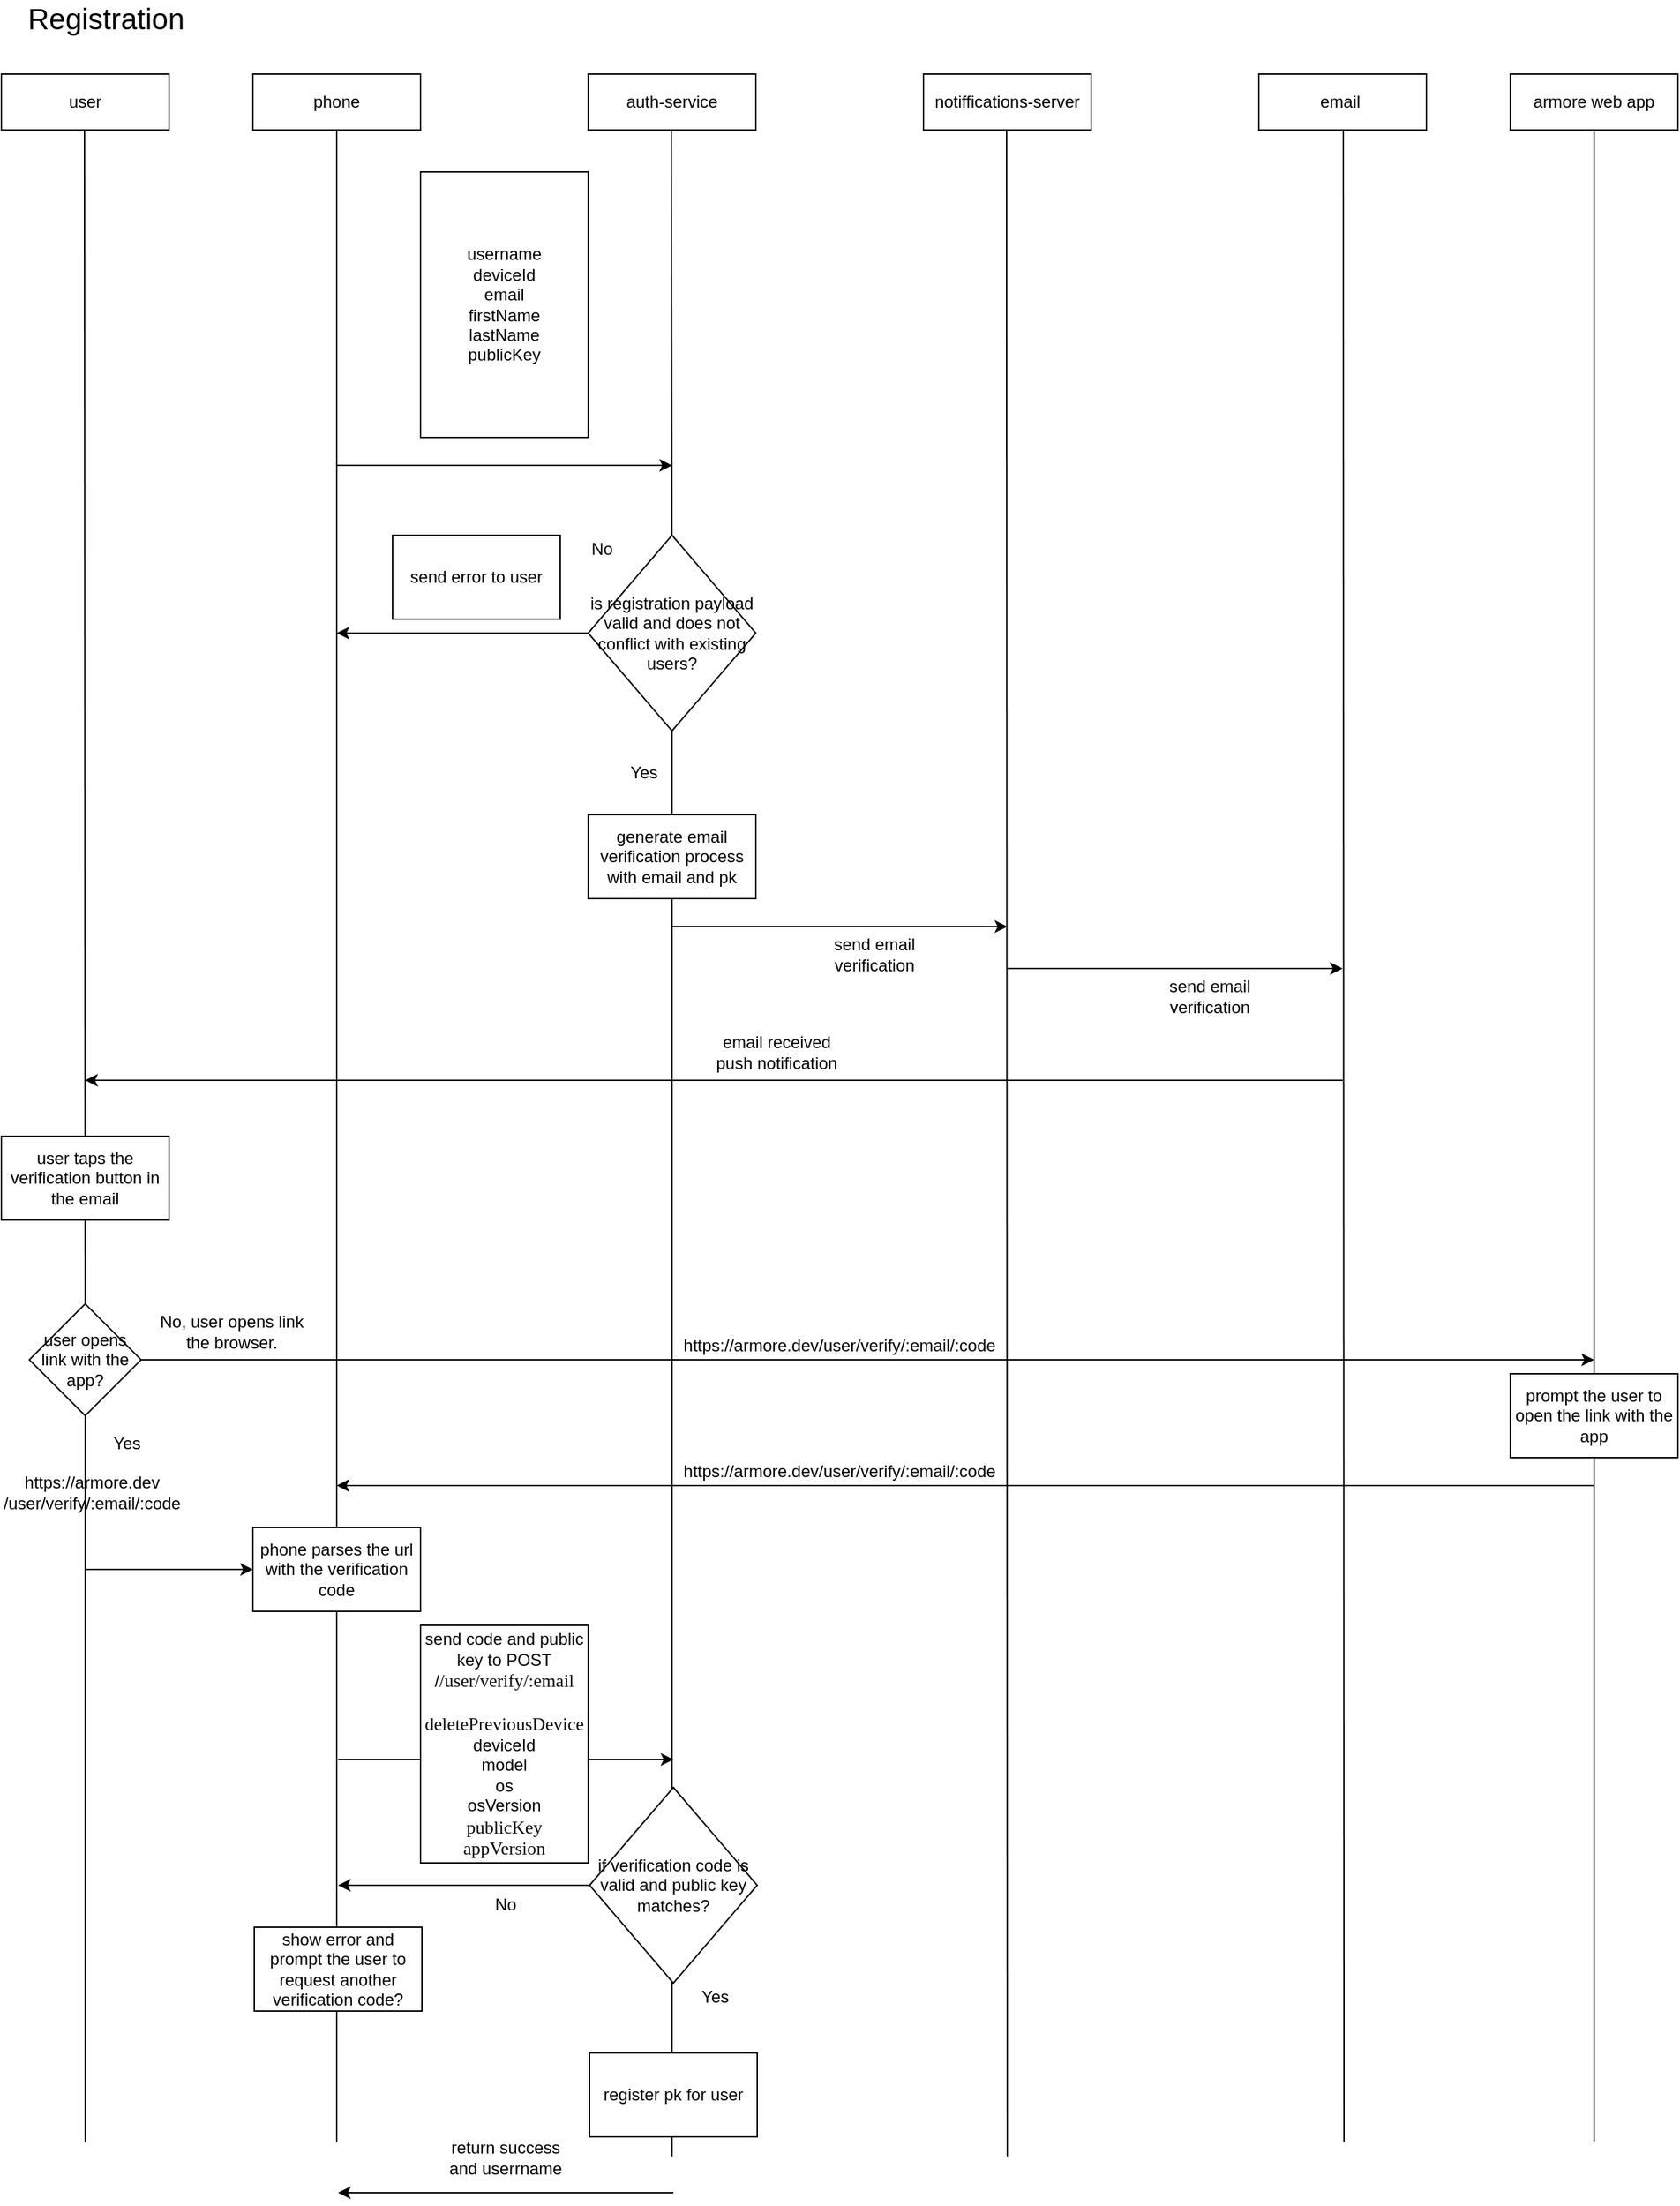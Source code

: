 <mxfile version="12.6.5" type="device"><diagram id="2JE9hKx_lzKbLjNVvj0L" name="Page-1"><mxGraphModel dx="1422" dy="843" grid="1" gridSize="10" guides="1" tooltips="1" connect="1" arrows="1" fold="1" page="1" pageScale="1" pageWidth="850" pageHeight="1100" background="#ffffff" math="0" shadow="0"><root><mxCell id="0"/><mxCell id="1" parent="0"/><mxCell id="v4FWfGlO93V1coNJecAn-1" value="phone" style="rounded=0;whiteSpace=wrap;html=1;" parent="1" vertex="1"><mxGeometry x="210" y="80" width="120" height="40" as="geometry"/></mxCell><mxCell id="v4FWfGlO93V1coNJecAn-2" value="auth-service" style="rounded=0;whiteSpace=wrap;html=1;" parent="1" vertex="1"><mxGeometry x="450" y="80" width="120" height="40" as="geometry"/></mxCell><mxCell id="v4FWfGlO93V1coNJecAn-3" value="notiffications-server" style="rounded=0;whiteSpace=wrap;html=1;" parent="1" vertex="1"><mxGeometry x="690" y="80" width="120" height="40" as="geometry"/></mxCell><mxCell id="v4FWfGlO93V1coNJecAn-4" value="" style="endArrow=none;html=1;entryX=0.5;entryY=1;entryDx=0;entryDy=0;" parent="1" source="v4FWfGlO93V1coNJecAn-30" target="v4FWfGlO93V1coNJecAn-1" edge="1"><mxGeometry width="50" height="50" relative="1" as="geometry"><mxPoint x="270" y="1240" as="sourcePoint"/><mxPoint x="260" y="140" as="targetPoint"/></mxGeometry></mxCell><mxCell id="v4FWfGlO93V1coNJecAn-5" value="" style="endArrow=none;html=1;entryX=0.5;entryY=1;entryDx=0;entryDy=0;" parent="1" source="v4FWfGlO93V1coNJecAn-10" edge="1"><mxGeometry width="50" height="50" relative="1" as="geometry"><mxPoint x="509.5" y="790" as="sourcePoint"/><mxPoint x="509.5" y="120" as="targetPoint"/></mxGeometry></mxCell><mxCell id="v4FWfGlO93V1coNJecAn-6" value="" style="endArrow=none;html=1;entryX=0.5;entryY=1;entryDx=0;entryDy=0;" parent="1" edge="1"><mxGeometry width="50" height="50" relative="1" as="geometry"><mxPoint x="750" y="1570" as="sourcePoint"/><mxPoint x="749.5" y="120" as="targetPoint"/></mxGeometry></mxCell><mxCell id="v4FWfGlO93V1coNJecAn-7" value="&lt;font style=&quot;font-size: 21px&quot;&gt;Registration&lt;/font&gt;" style="text;html=1;strokeColor=none;fillColor=none;align=center;verticalAlign=middle;whiteSpace=wrap;rounded=0;" parent="1" vertex="1"><mxGeometry x="50" y="30" width="110" height="20" as="geometry"/></mxCell><mxCell id="v4FWfGlO93V1coNJecAn-8" value="username&lt;br&gt;deviceId&lt;br&gt;email&lt;br&gt;firstName&lt;br&gt;lastName&lt;br&gt;publicKey" style="rounded=0;whiteSpace=wrap;html=1;" parent="1" vertex="1"><mxGeometry x="330" y="150" width="120" height="190" as="geometry"/></mxCell><mxCell id="v4FWfGlO93V1coNJecAn-9" value="" style="endArrow=classic;html=1;" parent="1" edge="1"><mxGeometry width="50" height="50" relative="1" as="geometry"><mxPoint x="270" y="360" as="sourcePoint"/><mxPoint x="510" y="360" as="targetPoint"/></mxGeometry></mxCell><mxCell id="v4FWfGlO93V1coNJecAn-10" value="is registration payload valid and does not conflict with existing users?" style="rhombus;whiteSpace=wrap;html=1;" parent="1" vertex="1"><mxGeometry x="450" y="410" width="120" height="140" as="geometry"/></mxCell><mxCell id="v4FWfGlO93V1coNJecAn-11" value="" style="endArrow=none;html=1;entryX=0.5;entryY=1;entryDx=0;entryDy=0;" parent="1" target="v4FWfGlO93V1coNJecAn-10" edge="1"><mxGeometry width="50" height="50" relative="1" as="geometry"><mxPoint x="510" y="1570" as="sourcePoint"/><mxPoint x="509.5" y="120" as="targetPoint"/></mxGeometry></mxCell><mxCell id="v4FWfGlO93V1coNJecAn-12" value="" style="endArrow=classic;html=1;exitX=0;exitY=0.5;exitDx=0;exitDy=0;" parent="1" source="v4FWfGlO93V1coNJecAn-10" edge="1"><mxGeometry width="50" height="50" relative="1" as="geometry"><mxPoint x="180" y="860" as="sourcePoint"/><mxPoint x="270" y="480" as="targetPoint"/></mxGeometry></mxCell><mxCell id="v4FWfGlO93V1coNJecAn-13" value="send error to user" style="rounded=0;whiteSpace=wrap;html=1;" parent="1" vertex="1"><mxGeometry x="310" y="410" width="120" height="60" as="geometry"/></mxCell><mxCell id="v4FWfGlO93V1coNJecAn-14" value="No" style="text;html=1;strokeColor=none;fillColor=none;align=center;verticalAlign=middle;whiteSpace=wrap;rounded=0;" parent="1" vertex="1"><mxGeometry x="440" y="410" width="40" height="20" as="geometry"/></mxCell><mxCell id="v4FWfGlO93V1coNJecAn-17" value="Yes" style="text;html=1;strokeColor=none;fillColor=none;align=center;verticalAlign=middle;whiteSpace=wrap;rounded=0;" parent="1" vertex="1"><mxGeometry x="470" y="570" width="40" height="20" as="geometry"/></mxCell><mxCell id="v4FWfGlO93V1coNJecAn-18" value="" style="endArrow=classic;html=1;" parent="1" edge="1"><mxGeometry width="50" height="50" relative="1" as="geometry"><mxPoint x="510" y="690" as="sourcePoint"/><mxPoint x="750" y="690" as="targetPoint"/></mxGeometry></mxCell><mxCell id="v4FWfGlO93V1coNJecAn-19" value="generate email verification process with email and pk" style="rounded=0;whiteSpace=wrap;html=1;" parent="1" vertex="1"><mxGeometry x="450" y="610" width="120" height="60" as="geometry"/></mxCell><mxCell id="v4FWfGlO93V1coNJecAn-20" value="send email verification" style="text;html=1;strokeColor=none;fillColor=none;align=center;verticalAlign=middle;whiteSpace=wrap;rounded=0;" parent="1" vertex="1"><mxGeometry x="610" y="700" width="90" height="20" as="geometry"/></mxCell><mxCell id="v4FWfGlO93V1coNJecAn-21" value="email&amp;nbsp;" style="rounded=0;whiteSpace=wrap;html=1;" parent="1" vertex="1"><mxGeometry x="930" y="80" width="120" height="40" as="geometry"/></mxCell><mxCell id="v4FWfGlO93V1coNJecAn-22" value="" style="endArrow=none;html=1;entryX=0.5;entryY=1;entryDx=0;entryDy=0;" parent="1" edge="1"><mxGeometry width="50" height="50" relative="1" as="geometry"><mxPoint x="991" y="1560" as="sourcePoint"/><mxPoint x="990.5" y="120" as="targetPoint"/></mxGeometry></mxCell><mxCell id="v4FWfGlO93V1coNJecAn-23" value="user" style="rounded=0;whiteSpace=wrap;html=1;" parent="1" vertex="1"><mxGeometry x="30" y="80" width="120" height="40" as="geometry"/></mxCell><mxCell id="v4FWfGlO93V1coNJecAn-24" value="" style="endArrow=none;html=1;entryX=0.5;entryY=1;entryDx=0;entryDy=0;" parent="1" source="v4FWfGlO93V1coNJecAn-32" edge="1"><mxGeometry width="50" height="50" relative="1" as="geometry"><mxPoint x="90" y="1240" as="sourcePoint"/><mxPoint x="89.5" y="120" as="targetPoint"/></mxGeometry></mxCell><mxCell id="v4FWfGlO93V1coNJecAn-25" value="" style="endArrow=classic;html=1;" parent="1" edge="1"><mxGeometry width="50" height="50" relative="1" as="geometry"><mxPoint x="750" y="720" as="sourcePoint"/><mxPoint x="990" y="720" as="targetPoint"/></mxGeometry></mxCell><mxCell id="v4FWfGlO93V1coNJecAn-26" value="send email verification" style="text;html=1;strokeColor=none;fillColor=none;align=center;verticalAlign=middle;whiteSpace=wrap;rounded=0;" parent="1" vertex="1"><mxGeometry x="850" y="730" width="90" height="20" as="geometry"/></mxCell><mxCell id="v4FWfGlO93V1coNJecAn-27" value="user taps the verification button in the email" style="rounded=0;whiteSpace=wrap;html=1;" parent="1" vertex="1"><mxGeometry x="30" y="840" width="120" height="60" as="geometry"/></mxCell><mxCell id="v4FWfGlO93V1coNJecAn-28" value="" style="endArrow=classic;html=1;" parent="1" edge="1"><mxGeometry width="50" height="50" relative="1" as="geometry"><mxPoint x="990" y="800" as="sourcePoint"/><mxPoint x="90" y="800" as="targetPoint"/></mxGeometry></mxCell><mxCell id="v4FWfGlO93V1coNJecAn-29" value="email received push notification" style="text;html=1;strokeColor=none;fillColor=none;align=center;verticalAlign=middle;whiteSpace=wrap;rounded=0;" parent="1" vertex="1"><mxGeometry x="540" y="770" width="90" height="20" as="geometry"/></mxCell><mxCell id="v4FWfGlO93V1coNJecAn-32" value="user opens link with the app?" style="rhombus;whiteSpace=wrap;html=1;" parent="1" vertex="1"><mxGeometry x="50" y="960" width="80" height="80" as="geometry"/></mxCell><mxCell id="v4FWfGlO93V1coNJecAn-33" value="" style="endArrow=none;html=1;entryX=0.5;entryY=1;entryDx=0;entryDy=0;" parent="1" target="v4FWfGlO93V1coNJecAn-32" edge="1"><mxGeometry width="50" height="50" relative="1" as="geometry"><mxPoint x="90" y="1560" as="sourcePoint"/><mxPoint x="89.5" y="120" as="targetPoint"/></mxGeometry></mxCell><mxCell id="v4FWfGlO93V1coNJecAn-35" value="Yes" style="text;html=1;strokeColor=none;fillColor=none;align=center;verticalAlign=middle;whiteSpace=wrap;rounded=0;" parent="1" vertex="1"><mxGeometry x="100" y="1050" width="40" height="20" as="geometry"/></mxCell><mxCell id="v4FWfGlO93V1coNJecAn-36" value="No, user opens link the browser." style="text;html=1;strokeColor=none;fillColor=none;align=center;verticalAlign=middle;whiteSpace=wrap;rounded=0;" parent="1" vertex="1"><mxGeometry x="140" y="970" width="110" height="20" as="geometry"/></mxCell><mxCell id="v4FWfGlO93V1coNJecAn-39" value="armore web app" style="rounded=0;whiteSpace=wrap;html=1;" parent="1" vertex="1"><mxGeometry x="1110" y="80" width="120" height="40" as="geometry"/></mxCell><mxCell id="v4FWfGlO93V1coNJecAn-40" value="" style="endArrow=none;html=1;entryX=0.5;entryY=1;entryDx=0;entryDy=0;" parent="1" edge="1"><mxGeometry width="50" height="50" relative="1" as="geometry"><mxPoint x="1170" y="1560" as="sourcePoint"/><mxPoint x="1170" y="120" as="targetPoint"/></mxGeometry></mxCell><mxCell id="v4FWfGlO93V1coNJecAn-41" value="" style="endArrow=classic;html=1;" parent="1" edge="1"><mxGeometry width="50" height="50" relative="1" as="geometry"><mxPoint x="130" y="1000" as="sourcePoint"/><mxPoint x="1170" y="1000" as="targetPoint"/></mxGeometry></mxCell><mxCell id="v4FWfGlO93V1coNJecAn-44" value="prompt the user to open the link with the app" style="rounded=0;whiteSpace=wrap;html=1;" parent="1" vertex="1"><mxGeometry x="1110" y="1010" width="120" height="60" as="geometry"/></mxCell><mxCell id="v4FWfGlO93V1coNJecAn-30" value="phone parses the url with the verification code" style="rounded=0;whiteSpace=wrap;html=1;" parent="1" vertex="1"><mxGeometry x="210" y="1120" width="120" height="60" as="geometry"/></mxCell><mxCell id="v4FWfGlO93V1coNJecAn-45" value="" style="endArrow=none;html=1;entryX=0.5;entryY=1;entryDx=0;entryDy=0;" parent="1" target="v4FWfGlO93V1coNJecAn-30" edge="1"><mxGeometry width="50" height="50" relative="1" as="geometry"><mxPoint x="270" y="1560" as="sourcePoint"/><mxPoint x="270" y="120" as="targetPoint"/></mxGeometry></mxCell><mxCell id="v4FWfGlO93V1coNJecAn-49" value="" style="endArrow=classic;html=1;" parent="1" edge="1"><mxGeometry width="50" height="50" relative="1" as="geometry"><mxPoint x="1170" y="1090" as="sourcePoint"/><mxPoint x="270" y="1090" as="targetPoint"/></mxGeometry></mxCell><mxCell id="v4FWfGlO93V1coNJecAn-51" value="https://armore.dev/user/verify/:email/:code" style="text;html=1;strokeColor=none;fillColor=none;align=center;verticalAlign=middle;whiteSpace=wrap;rounded=0;" parent="1" vertex="1"><mxGeometry x="510" y="1070" width="240" height="20" as="geometry"/></mxCell><mxCell id="v4FWfGlO93V1coNJecAn-54" value="https://armore.dev/user/verify/:email/:code" style="text;html=1;strokeColor=none;fillColor=none;align=center;verticalAlign=middle;whiteSpace=wrap;rounded=0;" parent="1" vertex="1"><mxGeometry x="510" y="980" width="240" height="20" as="geometry"/></mxCell><mxCell id="v4FWfGlO93V1coNJecAn-55" value="" style="endArrow=classic;html=1;entryX=0;entryY=0.5;entryDx=0;entryDy=0;" parent="1" target="v4FWfGlO93V1coNJecAn-30" edge="1"><mxGeometry width="50" height="50" relative="1" as="geometry"><mxPoint x="90" y="1150" as="sourcePoint"/><mxPoint x="80" y="1260" as="targetPoint"/></mxGeometry></mxCell><mxCell id="v4FWfGlO93V1coNJecAn-56" value="https://armore.dev&lt;br&gt;/user/verify/:email/:code" style="text;html=1;strokeColor=none;fillColor=none;align=center;verticalAlign=middle;whiteSpace=wrap;rounded=0;" parent="1" vertex="1"><mxGeometry x="30" y="1090" width="130" height="10" as="geometry"/></mxCell><mxCell id="v4FWfGlO93V1coNJecAn-57" value="" style="endArrow=classic;html=1;" parent="1" edge="1"><mxGeometry width="50" height="50" relative="1" as="geometry"><mxPoint x="271" y="1286" as="sourcePoint"/><mxPoint x="511" y="1286" as="targetPoint"/></mxGeometry></mxCell><mxCell id="v4FWfGlO93V1coNJecAn-58" value="&lt;font color=&quot;#080808&quot;&gt;send code and public key to POST /&lt;span style=&quot;font-family: &amp;#34;jetbrains mono&amp;#34; ; font-size: 9.8pt&quot;&gt;/user/verify/:email&lt;br&gt;&lt;br&gt;deletePreviousDevice&lt;br&gt;&lt;/span&gt;&lt;/font&gt;deviceId&lt;br&gt;model&lt;br&gt;os&lt;br&gt;osVersion&lt;br&gt;&lt;font color=&quot;#080808&quot;&gt;&lt;span style=&quot;font-family: &amp;#34;jetbrains mono&amp;#34; ; font-size: 9.8pt&quot;&gt;publicKey&lt;br&gt;appVersion&lt;/span&gt;&lt;/font&gt;" style="rounded=0;whiteSpace=wrap;html=1;" parent="1" vertex="1"><mxGeometry x="330" y="1190" width="120" height="170" as="geometry"/></mxCell><mxCell id="v4FWfGlO93V1coNJecAn-59" value="if verification code is valid and public key matches?" style="rhombus;whiteSpace=wrap;html=1;" parent="1" vertex="1"><mxGeometry x="451" y="1306" width="120" height="140" as="geometry"/></mxCell><mxCell id="v4FWfGlO93V1coNJecAn-60" value="register pk for user" style="rounded=0;whiteSpace=wrap;html=1;" parent="1" vertex="1"><mxGeometry x="451" y="1496" width="120" height="60" as="geometry"/></mxCell><mxCell id="v4FWfGlO93V1coNJecAn-61" value="" style="endArrow=classic;html=1;" parent="1" edge="1"><mxGeometry width="50" height="50" relative="1" as="geometry"><mxPoint x="511" y="1596" as="sourcePoint"/><mxPoint x="271" y="1596" as="targetPoint"/></mxGeometry></mxCell><mxCell id="v4FWfGlO93V1coNJecAn-62" value="Yes" style="text;html=1;strokeColor=none;fillColor=none;align=center;verticalAlign=middle;whiteSpace=wrap;rounded=0;" parent="1" vertex="1"><mxGeometry x="521" y="1446" width="40" height="20" as="geometry"/></mxCell><mxCell id="v4FWfGlO93V1coNJecAn-63" value="No" style="text;html=1;strokeColor=none;fillColor=none;align=center;verticalAlign=middle;whiteSpace=wrap;rounded=0;" parent="1" vertex="1"><mxGeometry x="371" y="1380" width="40" height="20" as="geometry"/></mxCell><mxCell id="v4FWfGlO93V1coNJecAn-64" value="" style="endArrow=classic;html=1;exitX=0;exitY=0.5;exitDx=0;exitDy=0;" parent="1" source="v4FWfGlO93V1coNJecAn-59" edge="1"><mxGeometry width="50" height="50" relative="1" as="geometry"><mxPoint x="311" y="1426" as="sourcePoint"/><mxPoint x="271" y="1376" as="targetPoint"/></mxGeometry></mxCell><mxCell id="v4FWfGlO93V1coNJecAn-67" value="show error and prompt the user to request another verification code?" style="rounded=0;whiteSpace=wrap;html=1;" parent="1" vertex="1"><mxGeometry x="211" y="1406" width="120" height="60" as="geometry"/></mxCell><mxCell id="v4FWfGlO93V1coNJecAn-68" value="return success and userrname" style="text;html=1;strokeColor=none;fillColor=none;align=center;verticalAlign=middle;whiteSpace=wrap;rounded=0;" parent="1" vertex="1"><mxGeometry x="341" y="1546" width="100" height="50" as="geometry"/></mxCell></root></mxGraphModel></diagram></mxfile>